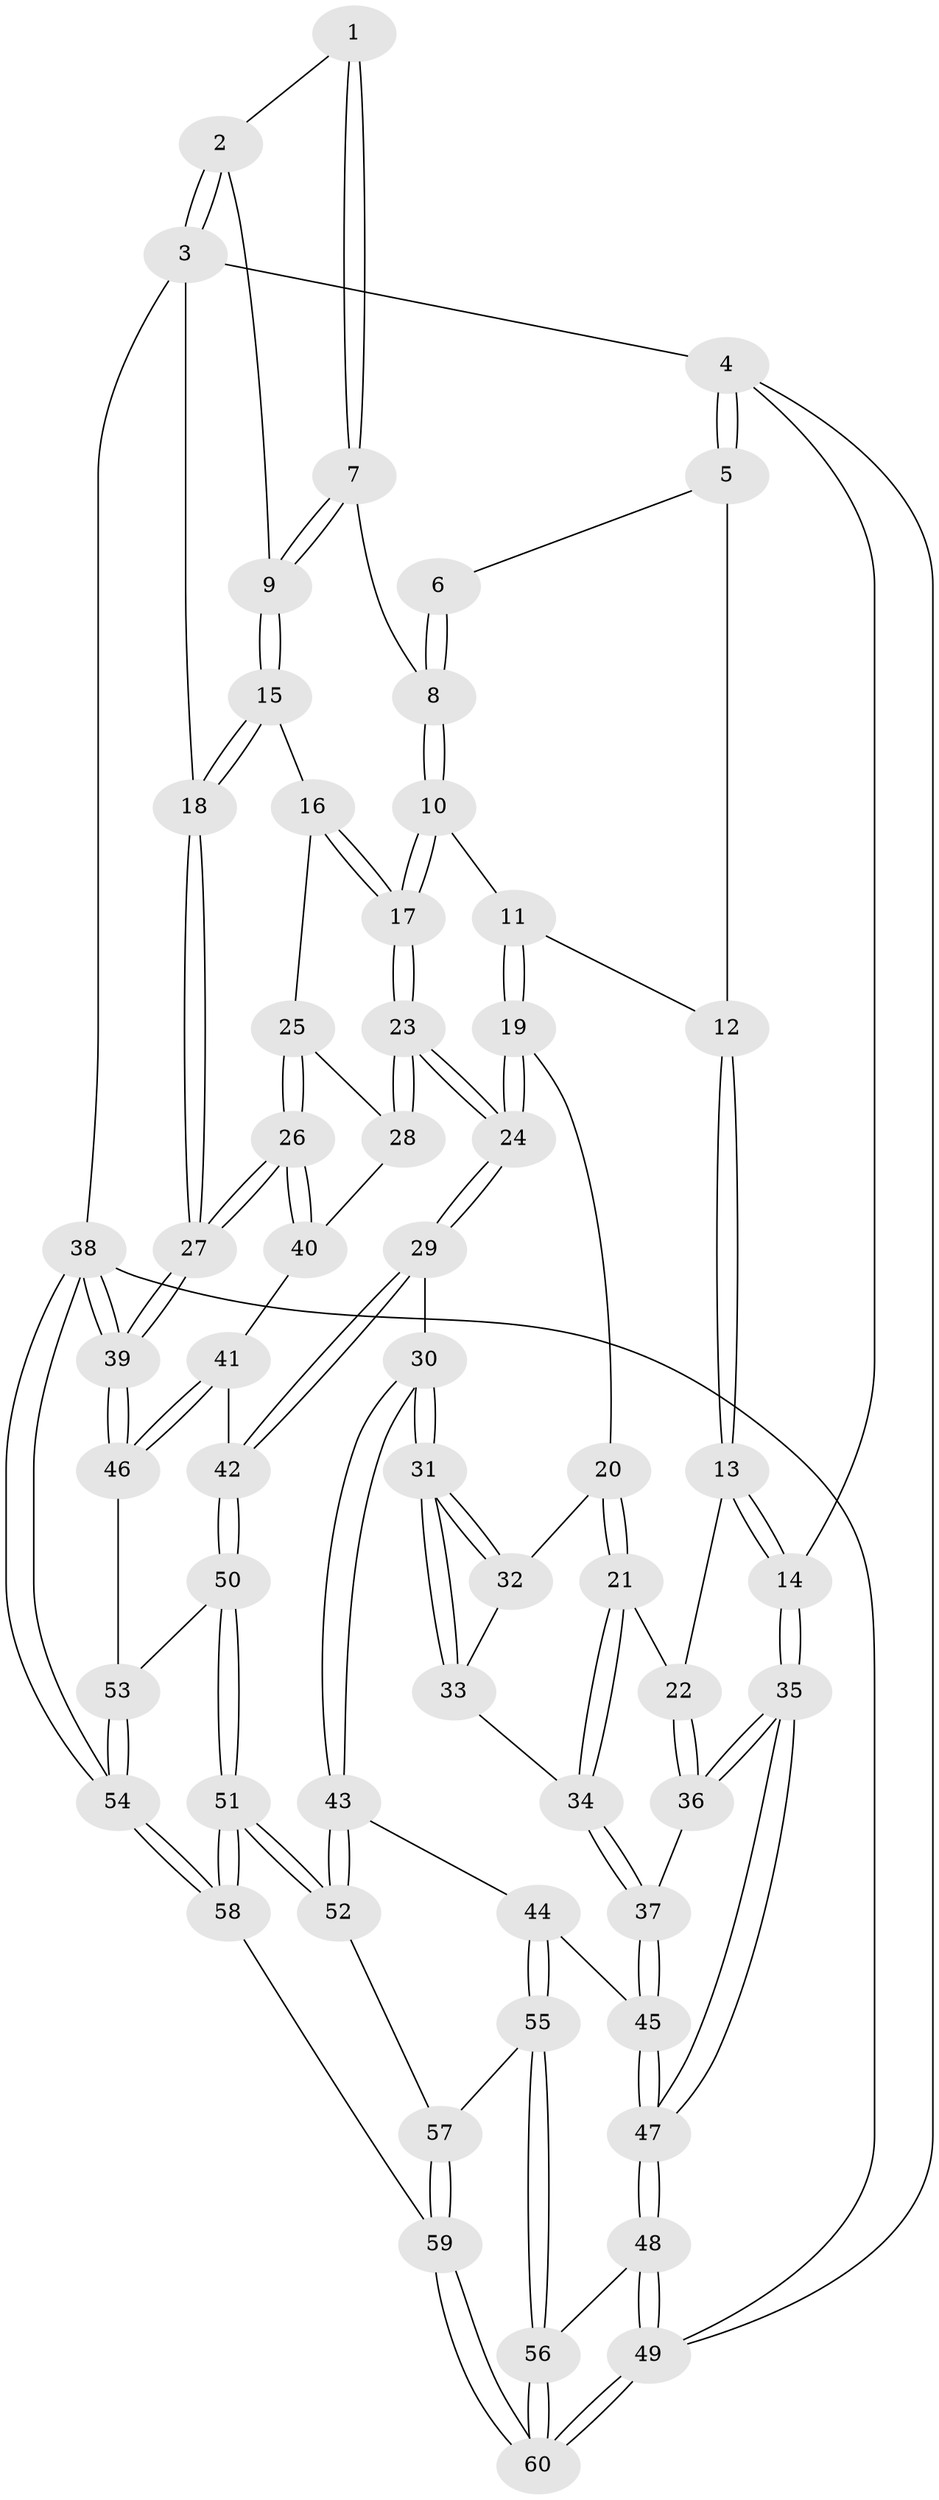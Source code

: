 // Generated by graph-tools (version 1.1) at 2025/50/03/09/25 03:50:58]
// undirected, 60 vertices, 147 edges
graph export_dot {
graph [start="1"]
  node [color=gray90,style=filled];
  1 [pos="+0.4698709154915393+0"];
  2 [pos="+1+0"];
  3 [pos="+1+0"];
  4 [pos="+0+0"];
  5 [pos="+0.18070359546575998+0"];
  6 [pos="+0.29733507691937805+0"];
  7 [pos="+0.6198267737957337+0.16973488634889664"];
  8 [pos="+0.5377043064572546+0.19737435594586922"];
  9 [pos="+0.6285153672257913+0.1730072311295892"];
  10 [pos="+0.43287266684864967+0.2517935519225266"];
  11 [pos="+0.42706008714852167+0.25077955761093884"];
  12 [pos="+0.2126974022924886+0.018903512519126402"];
  13 [pos="+0.1589302482511092+0.23880858052870907"];
  14 [pos="+0+0.2644821279524267"];
  15 [pos="+0.7066935783243924+0.26602975477622487"];
  16 [pos="+0.7071833073995001+0.2877606045023235"];
  17 [pos="+0.5645539929382263+0.4500393883528555"];
  18 [pos="+1+0"];
  19 [pos="+0.3243639047411828+0.3796943534414341"];
  20 [pos="+0.2672812177303356+0.3996056051996721"];
  21 [pos="+0.16571757159617106+0.3812444712082843"];
  22 [pos="+0.15800781697757604+0.3778133944552001"];
  23 [pos="+0.5586339064730813+0.48187651335032256"];
  24 [pos="+0.5296645449529406+0.5181174267420036"];
  25 [pos="+0.8092470035488187+0.38181865783003066"];
  26 [pos="+1+0.4669199815571614"];
  27 [pos="+1+0.4685663825737415"];
  28 [pos="+0.7162233950807532+0.517528939462037"];
  29 [pos="+0.5089568829264407+0.57344057934117"];
  30 [pos="+0.47817202085590177+0.5974889398831242"];
  31 [pos="+0.4171572831142546+0.5788141130320572"];
  32 [pos="+0.2685997020393207+0.40253864894761426"];
  33 [pos="+0.2982507225883652+0.572815738297752"];
  34 [pos="+0.24249001409359824+0.5997362062517084"];
  35 [pos="+0+0.5406409405773543"];
  36 [pos="+0+0.5130068436248406"];
  37 [pos="+0.24001239628319546+0.6032571754727981"];
  38 [pos="+1+1"];
  39 [pos="+1+0.6624190191980637"];
  40 [pos="+0.7642359308038408+0.5651365993735052"];
  41 [pos="+0.7548402349777353+0.6276012751826632"];
  42 [pos="+0.6594240498696363+0.6876585710858399"];
  43 [pos="+0.4281752547154358+0.7279685108631367"];
  44 [pos="+0.2422110612927663+0.7458990269768022"];
  45 [pos="+0.2251941340700292+0.7192978634323038"];
  46 [pos="+0.8827189760264302+0.7303551811567549"];
  47 [pos="+0+0.6075702039103966"];
  48 [pos="+0+0.7944770079120289"];
  49 [pos="+0+1"];
  50 [pos="+0.6826406973925502+0.8226658439020899"];
  51 [pos="+0.6463750106541843+0.8996469948701858"];
  52 [pos="+0.44222704530841794+0.7619721702218734"];
  53 [pos="+0.8642749799947637+0.7484947299123129"];
  54 [pos="+0.8479130550935952+1"];
  55 [pos="+0.1967265855694388+0.883438156962795"];
  56 [pos="+0.18740808146003687+0.8962955797522921"];
  57 [pos="+0.3949365966197915+0.8799498434597094"];
  58 [pos="+0.6778235361397276+1"];
  59 [pos="+0.46596359626123135+1"];
  60 [pos="+0.25318042609102426+1"];
  1 -- 2;
  1 -- 7;
  1 -- 7;
  2 -- 3;
  2 -- 3;
  2 -- 9;
  3 -- 4;
  3 -- 18;
  3 -- 38;
  4 -- 5;
  4 -- 5;
  4 -- 14;
  4 -- 49;
  5 -- 6;
  5 -- 12;
  6 -- 8;
  6 -- 8;
  7 -- 8;
  7 -- 9;
  7 -- 9;
  8 -- 10;
  8 -- 10;
  9 -- 15;
  9 -- 15;
  10 -- 11;
  10 -- 17;
  10 -- 17;
  11 -- 12;
  11 -- 19;
  11 -- 19;
  12 -- 13;
  12 -- 13;
  13 -- 14;
  13 -- 14;
  13 -- 22;
  14 -- 35;
  14 -- 35;
  15 -- 16;
  15 -- 18;
  15 -- 18;
  16 -- 17;
  16 -- 17;
  16 -- 25;
  17 -- 23;
  17 -- 23;
  18 -- 27;
  18 -- 27;
  19 -- 20;
  19 -- 24;
  19 -- 24;
  20 -- 21;
  20 -- 21;
  20 -- 32;
  21 -- 22;
  21 -- 34;
  21 -- 34;
  22 -- 36;
  22 -- 36;
  23 -- 24;
  23 -- 24;
  23 -- 28;
  23 -- 28;
  24 -- 29;
  24 -- 29;
  25 -- 26;
  25 -- 26;
  25 -- 28;
  26 -- 27;
  26 -- 27;
  26 -- 40;
  26 -- 40;
  27 -- 39;
  27 -- 39;
  28 -- 40;
  29 -- 30;
  29 -- 42;
  29 -- 42;
  30 -- 31;
  30 -- 31;
  30 -- 43;
  30 -- 43;
  31 -- 32;
  31 -- 32;
  31 -- 33;
  31 -- 33;
  32 -- 33;
  33 -- 34;
  34 -- 37;
  34 -- 37;
  35 -- 36;
  35 -- 36;
  35 -- 47;
  35 -- 47;
  36 -- 37;
  37 -- 45;
  37 -- 45;
  38 -- 39;
  38 -- 39;
  38 -- 54;
  38 -- 54;
  38 -- 49;
  39 -- 46;
  39 -- 46;
  40 -- 41;
  41 -- 42;
  41 -- 46;
  41 -- 46;
  42 -- 50;
  42 -- 50;
  43 -- 44;
  43 -- 52;
  43 -- 52;
  44 -- 45;
  44 -- 55;
  44 -- 55;
  45 -- 47;
  45 -- 47;
  46 -- 53;
  47 -- 48;
  47 -- 48;
  48 -- 49;
  48 -- 49;
  48 -- 56;
  49 -- 60;
  49 -- 60;
  50 -- 51;
  50 -- 51;
  50 -- 53;
  51 -- 52;
  51 -- 52;
  51 -- 58;
  51 -- 58;
  52 -- 57;
  53 -- 54;
  53 -- 54;
  54 -- 58;
  54 -- 58;
  55 -- 56;
  55 -- 56;
  55 -- 57;
  56 -- 60;
  56 -- 60;
  57 -- 59;
  57 -- 59;
  58 -- 59;
  59 -- 60;
  59 -- 60;
}

